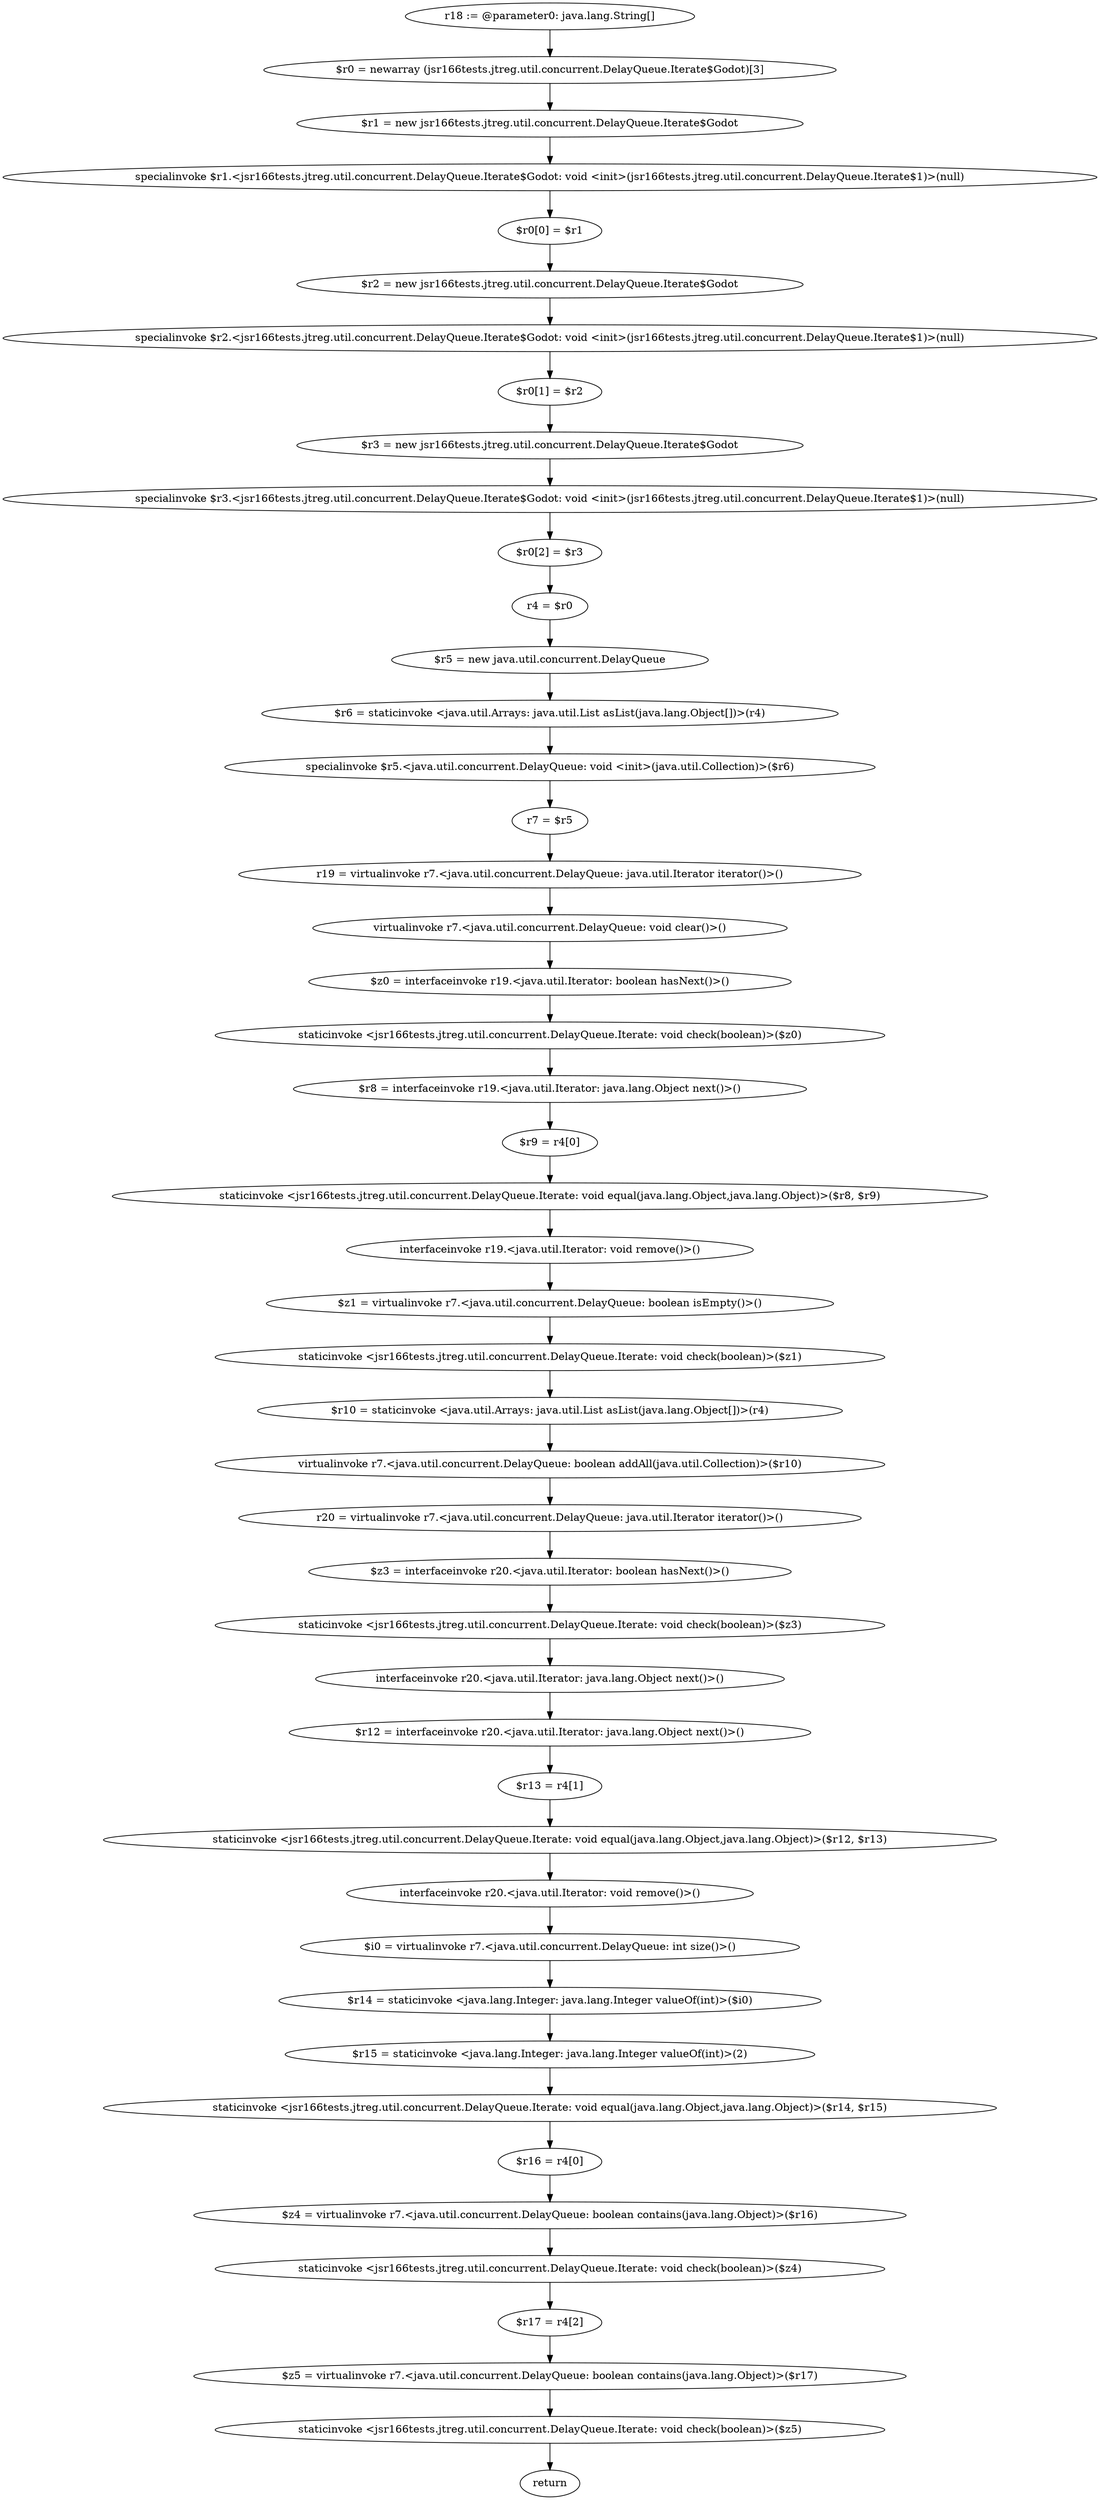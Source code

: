digraph "unitGraph" {
    "r18 := @parameter0: java.lang.String[]"
    "$r0 = newarray (jsr166tests.jtreg.util.concurrent.DelayQueue.Iterate$Godot)[3]"
    "$r1 = new jsr166tests.jtreg.util.concurrent.DelayQueue.Iterate$Godot"
    "specialinvoke $r1.<jsr166tests.jtreg.util.concurrent.DelayQueue.Iterate$Godot: void <init>(jsr166tests.jtreg.util.concurrent.DelayQueue.Iterate$1)>(null)"
    "$r0[0] = $r1"
    "$r2 = new jsr166tests.jtreg.util.concurrent.DelayQueue.Iterate$Godot"
    "specialinvoke $r2.<jsr166tests.jtreg.util.concurrent.DelayQueue.Iterate$Godot: void <init>(jsr166tests.jtreg.util.concurrent.DelayQueue.Iterate$1)>(null)"
    "$r0[1] = $r2"
    "$r3 = new jsr166tests.jtreg.util.concurrent.DelayQueue.Iterate$Godot"
    "specialinvoke $r3.<jsr166tests.jtreg.util.concurrent.DelayQueue.Iterate$Godot: void <init>(jsr166tests.jtreg.util.concurrent.DelayQueue.Iterate$1)>(null)"
    "$r0[2] = $r3"
    "r4 = $r0"
    "$r5 = new java.util.concurrent.DelayQueue"
    "$r6 = staticinvoke <java.util.Arrays: java.util.List asList(java.lang.Object[])>(r4)"
    "specialinvoke $r5.<java.util.concurrent.DelayQueue: void <init>(java.util.Collection)>($r6)"
    "r7 = $r5"
    "r19 = virtualinvoke r7.<java.util.concurrent.DelayQueue: java.util.Iterator iterator()>()"
    "virtualinvoke r7.<java.util.concurrent.DelayQueue: void clear()>()"
    "$z0 = interfaceinvoke r19.<java.util.Iterator: boolean hasNext()>()"
    "staticinvoke <jsr166tests.jtreg.util.concurrent.DelayQueue.Iterate: void check(boolean)>($z0)"
    "$r8 = interfaceinvoke r19.<java.util.Iterator: java.lang.Object next()>()"
    "$r9 = r4[0]"
    "staticinvoke <jsr166tests.jtreg.util.concurrent.DelayQueue.Iterate: void equal(java.lang.Object,java.lang.Object)>($r8, $r9)"
    "interfaceinvoke r19.<java.util.Iterator: void remove()>()"
    "$z1 = virtualinvoke r7.<java.util.concurrent.DelayQueue: boolean isEmpty()>()"
    "staticinvoke <jsr166tests.jtreg.util.concurrent.DelayQueue.Iterate: void check(boolean)>($z1)"
    "$r10 = staticinvoke <java.util.Arrays: java.util.List asList(java.lang.Object[])>(r4)"
    "virtualinvoke r7.<java.util.concurrent.DelayQueue: boolean addAll(java.util.Collection)>($r10)"
    "r20 = virtualinvoke r7.<java.util.concurrent.DelayQueue: java.util.Iterator iterator()>()"
    "$z3 = interfaceinvoke r20.<java.util.Iterator: boolean hasNext()>()"
    "staticinvoke <jsr166tests.jtreg.util.concurrent.DelayQueue.Iterate: void check(boolean)>($z3)"
    "interfaceinvoke r20.<java.util.Iterator: java.lang.Object next()>()"
    "$r12 = interfaceinvoke r20.<java.util.Iterator: java.lang.Object next()>()"
    "$r13 = r4[1]"
    "staticinvoke <jsr166tests.jtreg.util.concurrent.DelayQueue.Iterate: void equal(java.lang.Object,java.lang.Object)>($r12, $r13)"
    "interfaceinvoke r20.<java.util.Iterator: void remove()>()"
    "$i0 = virtualinvoke r7.<java.util.concurrent.DelayQueue: int size()>()"
    "$r14 = staticinvoke <java.lang.Integer: java.lang.Integer valueOf(int)>($i0)"
    "$r15 = staticinvoke <java.lang.Integer: java.lang.Integer valueOf(int)>(2)"
    "staticinvoke <jsr166tests.jtreg.util.concurrent.DelayQueue.Iterate: void equal(java.lang.Object,java.lang.Object)>($r14, $r15)"
    "$r16 = r4[0]"
    "$z4 = virtualinvoke r7.<java.util.concurrent.DelayQueue: boolean contains(java.lang.Object)>($r16)"
    "staticinvoke <jsr166tests.jtreg.util.concurrent.DelayQueue.Iterate: void check(boolean)>($z4)"
    "$r17 = r4[2]"
    "$z5 = virtualinvoke r7.<java.util.concurrent.DelayQueue: boolean contains(java.lang.Object)>($r17)"
    "staticinvoke <jsr166tests.jtreg.util.concurrent.DelayQueue.Iterate: void check(boolean)>($z5)"
    "return"
    "r18 := @parameter0: java.lang.String[]"->"$r0 = newarray (jsr166tests.jtreg.util.concurrent.DelayQueue.Iterate$Godot)[3]";
    "$r0 = newarray (jsr166tests.jtreg.util.concurrent.DelayQueue.Iterate$Godot)[3]"->"$r1 = new jsr166tests.jtreg.util.concurrent.DelayQueue.Iterate$Godot";
    "$r1 = new jsr166tests.jtreg.util.concurrent.DelayQueue.Iterate$Godot"->"specialinvoke $r1.<jsr166tests.jtreg.util.concurrent.DelayQueue.Iterate$Godot: void <init>(jsr166tests.jtreg.util.concurrent.DelayQueue.Iterate$1)>(null)";
    "specialinvoke $r1.<jsr166tests.jtreg.util.concurrent.DelayQueue.Iterate$Godot: void <init>(jsr166tests.jtreg.util.concurrent.DelayQueue.Iterate$1)>(null)"->"$r0[0] = $r1";
    "$r0[0] = $r1"->"$r2 = new jsr166tests.jtreg.util.concurrent.DelayQueue.Iterate$Godot";
    "$r2 = new jsr166tests.jtreg.util.concurrent.DelayQueue.Iterate$Godot"->"specialinvoke $r2.<jsr166tests.jtreg.util.concurrent.DelayQueue.Iterate$Godot: void <init>(jsr166tests.jtreg.util.concurrent.DelayQueue.Iterate$1)>(null)";
    "specialinvoke $r2.<jsr166tests.jtreg.util.concurrent.DelayQueue.Iterate$Godot: void <init>(jsr166tests.jtreg.util.concurrent.DelayQueue.Iterate$1)>(null)"->"$r0[1] = $r2";
    "$r0[1] = $r2"->"$r3 = new jsr166tests.jtreg.util.concurrent.DelayQueue.Iterate$Godot";
    "$r3 = new jsr166tests.jtreg.util.concurrent.DelayQueue.Iterate$Godot"->"specialinvoke $r3.<jsr166tests.jtreg.util.concurrent.DelayQueue.Iterate$Godot: void <init>(jsr166tests.jtreg.util.concurrent.DelayQueue.Iterate$1)>(null)";
    "specialinvoke $r3.<jsr166tests.jtreg.util.concurrent.DelayQueue.Iterate$Godot: void <init>(jsr166tests.jtreg.util.concurrent.DelayQueue.Iterate$1)>(null)"->"$r0[2] = $r3";
    "$r0[2] = $r3"->"r4 = $r0";
    "r4 = $r0"->"$r5 = new java.util.concurrent.DelayQueue";
    "$r5 = new java.util.concurrent.DelayQueue"->"$r6 = staticinvoke <java.util.Arrays: java.util.List asList(java.lang.Object[])>(r4)";
    "$r6 = staticinvoke <java.util.Arrays: java.util.List asList(java.lang.Object[])>(r4)"->"specialinvoke $r5.<java.util.concurrent.DelayQueue: void <init>(java.util.Collection)>($r6)";
    "specialinvoke $r5.<java.util.concurrent.DelayQueue: void <init>(java.util.Collection)>($r6)"->"r7 = $r5";
    "r7 = $r5"->"r19 = virtualinvoke r7.<java.util.concurrent.DelayQueue: java.util.Iterator iterator()>()";
    "r19 = virtualinvoke r7.<java.util.concurrent.DelayQueue: java.util.Iterator iterator()>()"->"virtualinvoke r7.<java.util.concurrent.DelayQueue: void clear()>()";
    "virtualinvoke r7.<java.util.concurrent.DelayQueue: void clear()>()"->"$z0 = interfaceinvoke r19.<java.util.Iterator: boolean hasNext()>()";
    "$z0 = interfaceinvoke r19.<java.util.Iterator: boolean hasNext()>()"->"staticinvoke <jsr166tests.jtreg.util.concurrent.DelayQueue.Iterate: void check(boolean)>($z0)";
    "staticinvoke <jsr166tests.jtreg.util.concurrent.DelayQueue.Iterate: void check(boolean)>($z0)"->"$r8 = interfaceinvoke r19.<java.util.Iterator: java.lang.Object next()>()";
    "$r8 = interfaceinvoke r19.<java.util.Iterator: java.lang.Object next()>()"->"$r9 = r4[0]";
    "$r9 = r4[0]"->"staticinvoke <jsr166tests.jtreg.util.concurrent.DelayQueue.Iterate: void equal(java.lang.Object,java.lang.Object)>($r8, $r9)";
    "staticinvoke <jsr166tests.jtreg.util.concurrent.DelayQueue.Iterate: void equal(java.lang.Object,java.lang.Object)>($r8, $r9)"->"interfaceinvoke r19.<java.util.Iterator: void remove()>()";
    "interfaceinvoke r19.<java.util.Iterator: void remove()>()"->"$z1 = virtualinvoke r7.<java.util.concurrent.DelayQueue: boolean isEmpty()>()";
    "$z1 = virtualinvoke r7.<java.util.concurrent.DelayQueue: boolean isEmpty()>()"->"staticinvoke <jsr166tests.jtreg.util.concurrent.DelayQueue.Iterate: void check(boolean)>($z1)";
    "staticinvoke <jsr166tests.jtreg.util.concurrent.DelayQueue.Iterate: void check(boolean)>($z1)"->"$r10 = staticinvoke <java.util.Arrays: java.util.List asList(java.lang.Object[])>(r4)";
    "$r10 = staticinvoke <java.util.Arrays: java.util.List asList(java.lang.Object[])>(r4)"->"virtualinvoke r7.<java.util.concurrent.DelayQueue: boolean addAll(java.util.Collection)>($r10)";
    "virtualinvoke r7.<java.util.concurrent.DelayQueue: boolean addAll(java.util.Collection)>($r10)"->"r20 = virtualinvoke r7.<java.util.concurrent.DelayQueue: java.util.Iterator iterator()>()";
    "r20 = virtualinvoke r7.<java.util.concurrent.DelayQueue: java.util.Iterator iterator()>()"->"$z3 = interfaceinvoke r20.<java.util.Iterator: boolean hasNext()>()";
    "$z3 = interfaceinvoke r20.<java.util.Iterator: boolean hasNext()>()"->"staticinvoke <jsr166tests.jtreg.util.concurrent.DelayQueue.Iterate: void check(boolean)>($z3)";
    "staticinvoke <jsr166tests.jtreg.util.concurrent.DelayQueue.Iterate: void check(boolean)>($z3)"->"interfaceinvoke r20.<java.util.Iterator: java.lang.Object next()>()";
    "interfaceinvoke r20.<java.util.Iterator: java.lang.Object next()>()"->"$r12 = interfaceinvoke r20.<java.util.Iterator: java.lang.Object next()>()";
    "$r12 = interfaceinvoke r20.<java.util.Iterator: java.lang.Object next()>()"->"$r13 = r4[1]";
    "$r13 = r4[1]"->"staticinvoke <jsr166tests.jtreg.util.concurrent.DelayQueue.Iterate: void equal(java.lang.Object,java.lang.Object)>($r12, $r13)";
    "staticinvoke <jsr166tests.jtreg.util.concurrent.DelayQueue.Iterate: void equal(java.lang.Object,java.lang.Object)>($r12, $r13)"->"interfaceinvoke r20.<java.util.Iterator: void remove()>()";
    "interfaceinvoke r20.<java.util.Iterator: void remove()>()"->"$i0 = virtualinvoke r7.<java.util.concurrent.DelayQueue: int size()>()";
    "$i0 = virtualinvoke r7.<java.util.concurrent.DelayQueue: int size()>()"->"$r14 = staticinvoke <java.lang.Integer: java.lang.Integer valueOf(int)>($i0)";
    "$r14 = staticinvoke <java.lang.Integer: java.lang.Integer valueOf(int)>($i0)"->"$r15 = staticinvoke <java.lang.Integer: java.lang.Integer valueOf(int)>(2)";
    "$r15 = staticinvoke <java.lang.Integer: java.lang.Integer valueOf(int)>(2)"->"staticinvoke <jsr166tests.jtreg.util.concurrent.DelayQueue.Iterate: void equal(java.lang.Object,java.lang.Object)>($r14, $r15)";
    "staticinvoke <jsr166tests.jtreg.util.concurrent.DelayQueue.Iterate: void equal(java.lang.Object,java.lang.Object)>($r14, $r15)"->"$r16 = r4[0]";
    "$r16 = r4[0]"->"$z4 = virtualinvoke r7.<java.util.concurrent.DelayQueue: boolean contains(java.lang.Object)>($r16)";
    "$z4 = virtualinvoke r7.<java.util.concurrent.DelayQueue: boolean contains(java.lang.Object)>($r16)"->"staticinvoke <jsr166tests.jtreg.util.concurrent.DelayQueue.Iterate: void check(boolean)>($z4)";
    "staticinvoke <jsr166tests.jtreg.util.concurrent.DelayQueue.Iterate: void check(boolean)>($z4)"->"$r17 = r4[2]";
    "$r17 = r4[2]"->"$z5 = virtualinvoke r7.<java.util.concurrent.DelayQueue: boolean contains(java.lang.Object)>($r17)";
    "$z5 = virtualinvoke r7.<java.util.concurrent.DelayQueue: boolean contains(java.lang.Object)>($r17)"->"staticinvoke <jsr166tests.jtreg.util.concurrent.DelayQueue.Iterate: void check(boolean)>($z5)";
    "staticinvoke <jsr166tests.jtreg.util.concurrent.DelayQueue.Iterate: void check(boolean)>($z5)"->"return";
}
